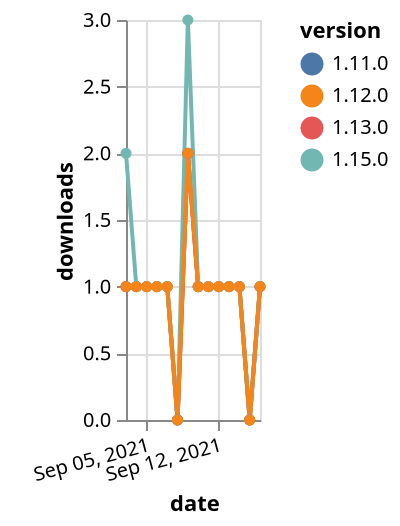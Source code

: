 {"$schema": "https://vega.github.io/schema/vega-lite/v5.json", "description": "A simple bar chart with embedded data.", "data": {"values": [{"date": "2021-09-03", "total": 208, "delta": 1, "version": "1.11.0"}, {"date": "2021-09-04", "total": 209, "delta": 1, "version": "1.11.0"}, {"date": "2021-09-05", "total": 210, "delta": 1, "version": "1.11.0"}, {"date": "2021-09-06", "total": 211, "delta": 1, "version": "1.11.0"}, {"date": "2021-09-07", "total": 212, "delta": 1, "version": "1.11.0"}, {"date": "2021-09-08", "total": 212, "delta": 0, "version": "1.11.0"}, {"date": "2021-09-09", "total": 214, "delta": 2, "version": "1.11.0"}, {"date": "2021-09-10", "total": 215, "delta": 1, "version": "1.11.0"}, {"date": "2021-09-11", "total": 216, "delta": 1, "version": "1.11.0"}, {"date": "2021-09-12", "total": 217, "delta": 1, "version": "1.11.0"}, {"date": "2021-09-13", "total": 218, "delta": 1, "version": "1.11.0"}, {"date": "2021-09-14", "total": 219, "delta": 1, "version": "1.11.0"}, {"date": "2021-09-15", "total": 219, "delta": 0, "version": "1.11.0"}, {"date": "2021-09-16", "total": 220, "delta": 1, "version": "1.11.0"}, {"date": "2021-09-03", "total": 285, "delta": 1, "version": "1.13.0"}, {"date": "2021-09-04", "total": 286, "delta": 1, "version": "1.13.0"}, {"date": "2021-09-05", "total": 287, "delta": 1, "version": "1.13.0"}, {"date": "2021-09-06", "total": 288, "delta": 1, "version": "1.13.0"}, {"date": "2021-09-07", "total": 289, "delta": 1, "version": "1.13.0"}, {"date": "2021-09-08", "total": 289, "delta": 0, "version": "1.13.0"}, {"date": "2021-09-09", "total": 291, "delta": 2, "version": "1.13.0"}, {"date": "2021-09-10", "total": 292, "delta": 1, "version": "1.13.0"}, {"date": "2021-09-11", "total": 293, "delta": 1, "version": "1.13.0"}, {"date": "2021-09-12", "total": 294, "delta": 1, "version": "1.13.0"}, {"date": "2021-09-13", "total": 295, "delta": 1, "version": "1.13.0"}, {"date": "2021-09-14", "total": 296, "delta": 1, "version": "1.13.0"}, {"date": "2021-09-15", "total": 296, "delta": 0, "version": "1.13.0"}, {"date": "2021-09-16", "total": 297, "delta": 1, "version": "1.13.0"}, {"date": "2021-09-03", "total": 111, "delta": 2, "version": "1.15.0"}, {"date": "2021-09-04", "total": 112, "delta": 1, "version": "1.15.0"}, {"date": "2021-09-05", "total": 113, "delta": 1, "version": "1.15.0"}, {"date": "2021-09-06", "total": 114, "delta": 1, "version": "1.15.0"}, {"date": "2021-09-07", "total": 115, "delta": 1, "version": "1.15.0"}, {"date": "2021-09-08", "total": 115, "delta": 0, "version": "1.15.0"}, {"date": "2021-09-09", "total": 118, "delta": 3, "version": "1.15.0"}, {"date": "2021-09-10", "total": 119, "delta": 1, "version": "1.15.0"}, {"date": "2021-09-11", "total": 120, "delta": 1, "version": "1.15.0"}, {"date": "2021-09-12", "total": 121, "delta": 1, "version": "1.15.0"}, {"date": "2021-09-13", "total": 122, "delta": 1, "version": "1.15.0"}, {"date": "2021-09-14", "total": 123, "delta": 1, "version": "1.15.0"}, {"date": "2021-09-15", "total": 123, "delta": 0, "version": "1.15.0"}, {"date": "2021-09-16", "total": 124, "delta": 1, "version": "1.15.0"}, {"date": "2021-09-03", "total": 186, "delta": 1, "version": "1.12.0"}, {"date": "2021-09-04", "total": 187, "delta": 1, "version": "1.12.0"}, {"date": "2021-09-05", "total": 188, "delta": 1, "version": "1.12.0"}, {"date": "2021-09-06", "total": 189, "delta": 1, "version": "1.12.0"}, {"date": "2021-09-07", "total": 190, "delta": 1, "version": "1.12.0"}, {"date": "2021-09-08", "total": 190, "delta": 0, "version": "1.12.0"}, {"date": "2021-09-09", "total": 192, "delta": 2, "version": "1.12.0"}, {"date": "2021-09-10", "total": 193, "delta": 1, "version": "1.12.0"}, {"date": "2021-09-11", "total": 194, "delta": 1, "version": "1.12.0"}, {"date": "2021-09-12", "total": 195, "delta": 1, "version": "1.12.0"}, {"date": "2021-09-13", "total": 196, "delta": 1, "version": "1.12.0"}, {"date": "2021-09-14", "total": 197, "delta": 1, "version": "1.12.0"}, {"date": "2021-09-15", "total": 197, "delta": 0, "version": "1.12.0"}, {"date": "2021-09-16", "total": 198, "delta": 1, "version": "1.12.0"}]}, "width": "container", "mark": {"type": "line", "point": {"filled": true}}, "encoding": {"x": {"field": "date", "type": "temporal", "timeUnit": "yearmonthdate", "title": "date", "axis": {"labelAngle": -15}}, "y": {"field": "delta", "type": "quantitative", "title": "downloads"}, "color": {"field": "version", "type": "nominal"}, "tooltip": {"field": "delta"}}}